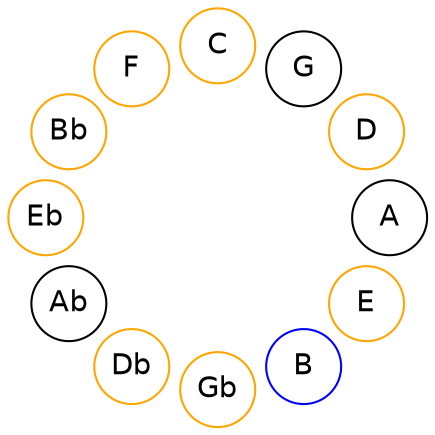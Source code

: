 
graph {

layout = circo;
mindist = .1

node [shape = circle, fontname = Helvetica, margin = 0]
edge [style=invis]

subgraph 1 {
	E -- B -- Gb -- Db -- Ab -- Eb -- Bb -- F -- C -- G -- D -- A -- E
}

E [color=orange];
B [color=blue];
Gb [color=orange];
Db [color=orange];
Eb [color=orange];
Bb [color=orange];
F [color=orange];
C [color=orange];
D [color=orange];
}
